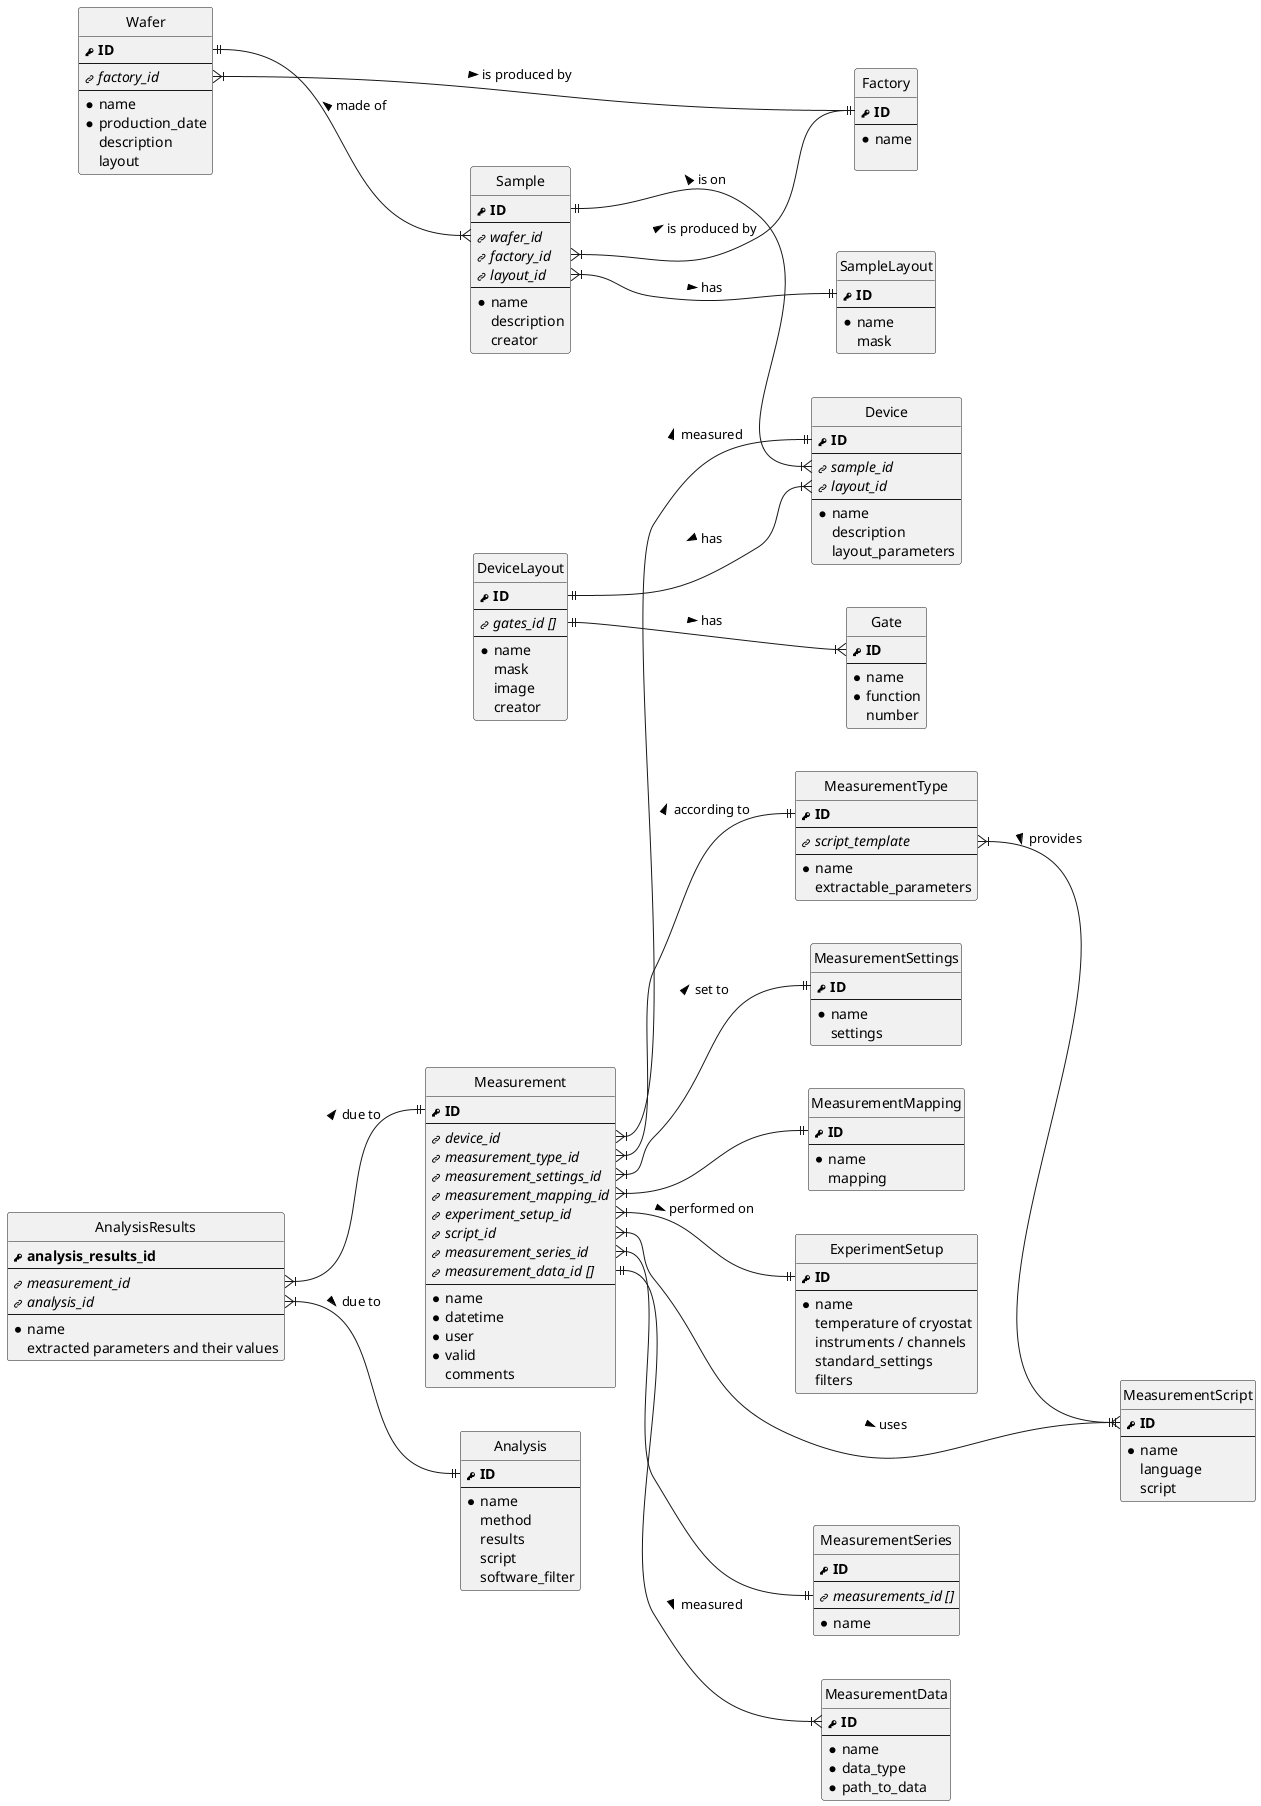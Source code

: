 @startuml

left to right direction
hide circle
'skinparam linetype ortho

!define PK <size:12><&key></size><b>
!define FK <size:12><&link-intact></size><i>

entity "Wafer" as wafer {
    PK ID
    --
    FK factory_id
    --
    * name
    * production_date
    description
    layout
}

entity "Factory" as factory {
    PK ID
    --
    * name

}

entity "Sample" as sample {
    PK ID
    --
    FK wafer_id
    FK factory_id
    FK layout_id
    --
    * name
    description
    creator
}

entity "SampleLayout" as sampleLayout {
    PK ID
    --
    * name
    mask
}

entity "Device" as device {
    PK ID
    --
    FK sample_id
    FK layout_id
    --
    * name
    description
    layout_parameters
}

' Verknüpfung DeviceLayout und SampleLayout?
' Wie lässt sich das verknüpfen?
entity "DeviceLayout" as deviceLayout {
    PK ID
    --
    FK gates_id []
    --
    * name
    mask
    image
    creator
}

entity "Gate" as gate {
    PK ID
    --
    * name
    * function
    number
}

entity "MeasurementSeries" as measSeries {
    PK ID
    --
    FK measurements_id []
    --
    * name
}

entity "Measurement" as meas {
    PK ID
    --
    FK device_id
    FK measurement_type_id
    FK measurement_settings_id
    FK measurement_mapping_id
    FK experiment_setup_id
    FK script_id
    FK measurement_series_id
    FK measurement_data_id []
    --
    * name
    * datetime
    * user
    * valid
    comments
}

entity "MeasurementData" as measData {
    PK ID
    --
    * name
    * data_type
    * path_to_data
}

entity "ExperimentSetup" as exp {
    PK ID
    --
    * name
    temperature of cryostat
    instruments / channels
    standard_settings
    filters
}

entity "MeasurementScript" as measScript {
    PK ID
    --
    * name
    language
    script
}

entity "MeasurementSettings" as measSettings {
    PK ID
    --
    * name
    settings
}

entity "MeasurementMapping" as measMapping {
    PK ID
    --
    * name
    mapping
}

entity "MeasurementType" as measType {
    PK ID
    --
    FK script_template
    --
    * name
    extractable_parameters
}

entity "Analysis" as analysis {
    PK ID
    --
    * name
    method
    results
    script
    software_filter
}

entity "AnalysisResults" as analysisResults {
    ' ID resulting from analysis method and measurement ID?
    PK analysis_results_id
    --
    FK measurement_id
    FK analysis_id
    --
    * name
    extracted parameters and their values
}

' Relationship symbols:

' Type	        Symbol
' Zero or One	|o--
' Exactly One	||--
' Zero or Many	}o--
' One or Many	}|--

wafer::ID ||--|{ sample::wafer_id : made of <
wafer::factory_id }|--|| factory::ID : is produced by >
sample::ID ||--|{ device::sample_id : is on <
sample::factory_id }|--|| factory::ID : is produced by >
sample::layout_id }|--|| sampleLayout::ID : has >
deviceLayout::ID ||--|{ device::layout_id : has <
deviceLayout::gates_id ||--|{ gate::ID : has >
measType::script_template }|--|{ measScript::ID : provides >
meas::measurement_series_id }|--|| measSeries::measurements_id
meas::script_id }|--|| measScript::ID : uses >
meas::measurement_type_id }|--|| measType::ID : according to >
meas::measurement_settings_id }|--|| measSettings::ID : set to >
meas::measurement_mapping_id }|--|| measMapping::ID
meas::device_id }|--|| device::ID : measured >
meas::experiment_setup_id }|--|| exp::ID : performed on >
meas::measurement_data_id ||--|{ measData::ID : measured >
analysisResults::analysis_id }|--|| analysis::ID : due to >
analysisResults::measurement_id }|--|| meas::ID : due to >

@enduml
